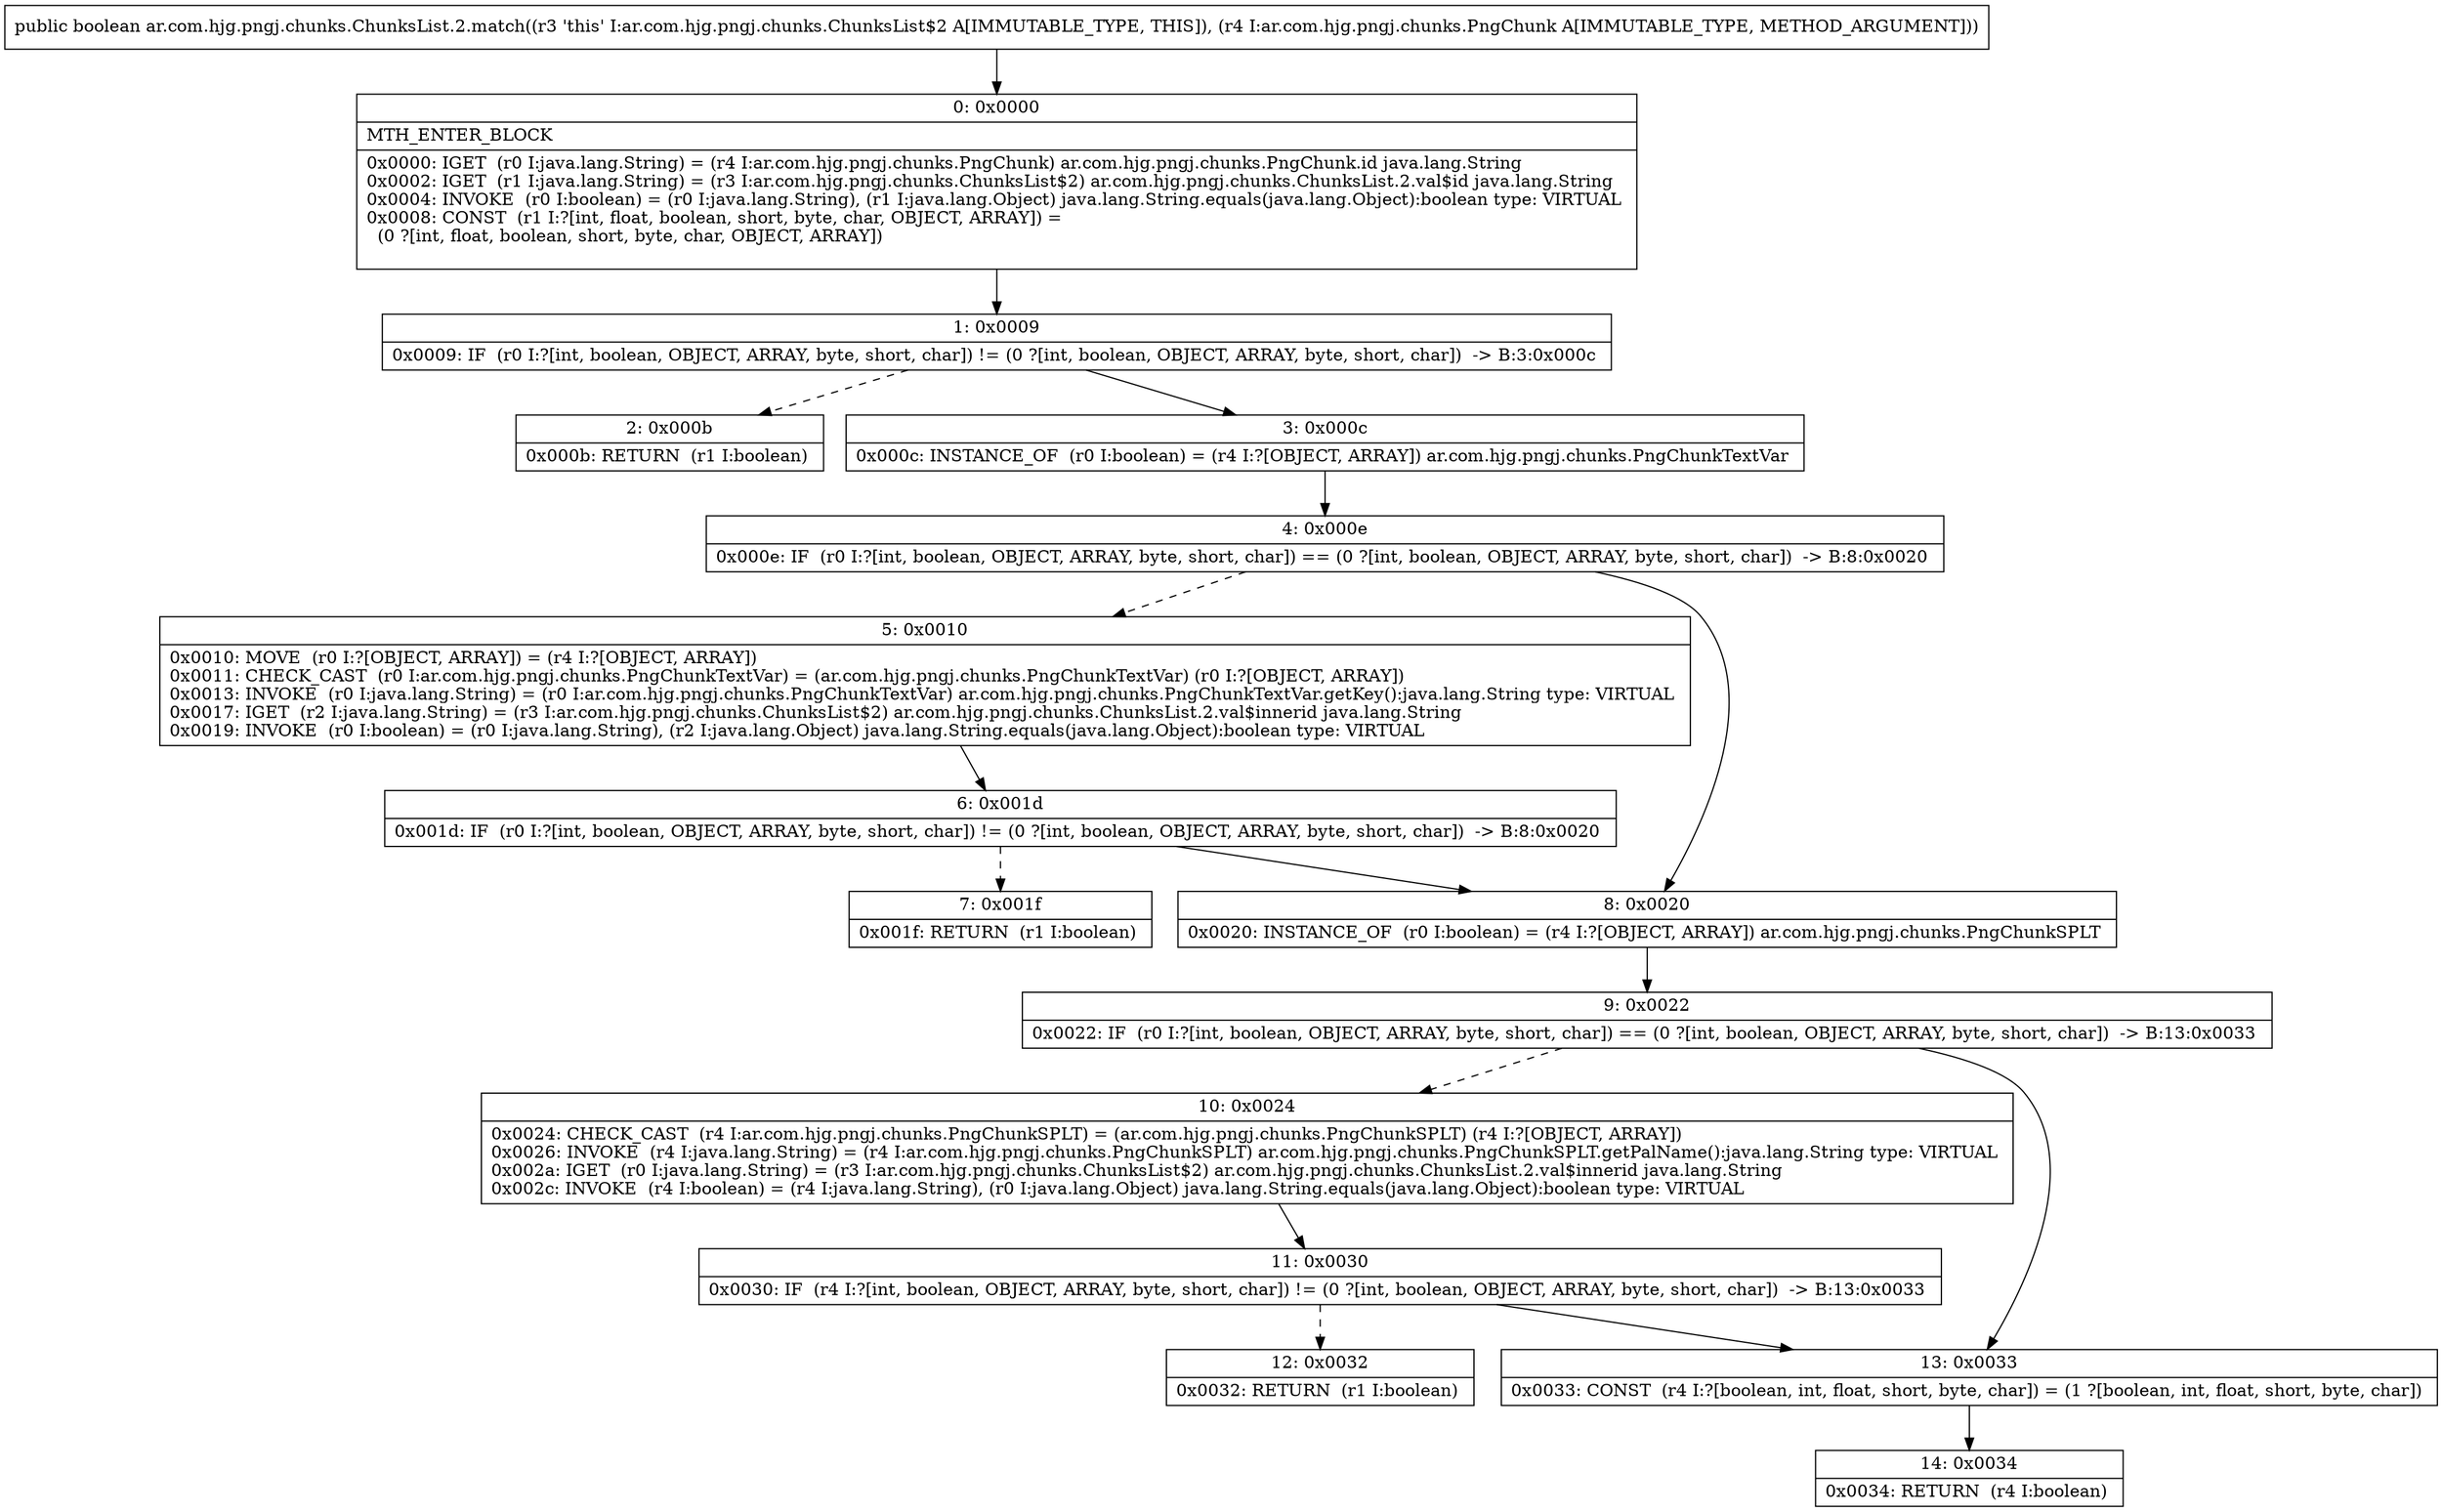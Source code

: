 digraph "CFG forar.com.hjg.pngj.chunks.ChunksList.2.match(Lar\/com\/hjg\/pngj\/chunks\/PngChunk;)Z" {
Node_0 [shape=record,label="{0\:\ 0x0000|MTH_ENTER_BLOCK\l|0x0000: IGET  (r0 I:java.lang.String) = (r4 I:ar.com.hjg.pngj.chunks.PngChunk) ar.com.hjg.pngj.chunks.PngChunk.id java.lang.String \l0x0002: IGET  (r1 I:java.lang.String) = (r3 I:ar.com.hjg.pngj.chunks.ChunksList$2) ar.com.hjg.pngj.chunks.ChunksList.2.val$id java.lang.String \l0x0004: INVOKE  (r0 I:boolean) = (r0 I:java.lang.String), (r1 I:java.lang.Object) java.lang.String.equals(java.lang.Object):boolean type: VIRTUAL \l0x0008: CONST  (r1 I:?[int, float, boolean, short, byte, char, OBJECT, ARRAY]) = \l  (0 ?[int, float, boolean, short, byte, char, OBJECT, ARRAY])\l \l}"];
Node_1 [shape=record,label="{1\:\ 0x0009|0x0009: IF  (r0 I:?[int, boolean, OBJECT, ARRAY, byte, short, char]) != (0 ?[int, boolean, OBJECT, ARRAY, byte, short, char])  \-\> B:3:0x000c \l}"];
Node_2 [shape=record,label="{2\:\ 0x000b|0x000b: RETURN  (r1 I:boolean) \l}"];
Node_3 [shape=record,label="{3\:\ 0x000c|0x000c: INSTANCE_OF  (r0 I:boolean) = (r4 I:?[OBJECT, ARRAY]) ar.com.hjg.pngj.chunks.PngChunkTextVar \l}"];
Node_4 [shape=record,label="{4\:\ 0x000e|0x000e: IF  (r0 I:?[int, boolean, OBJECT, ARRAY, byte, short, char]) == (0 ?[int, boolean, OBJECT, ARRAY, byte, short, char])  \-\> B:8:0x0020 \l}"];
Node_5 [shape=record,label="{5\:\ 0x0010|0x0010: MOVE  (r0 I:?[OBJECT, ARRAY]) = (r4 I:?[OBJECT, ARRAY]) \l0x0011: CHECK_CAST  (r0 I:ar.com.hjg.pngj.chunks.PngChunkTextVar) = (ar.com.hjg.pngj.chunks.PngChunkTextVar) (r0 I:?[OBJECT, ARRAY]) \l0x0013: INVOKE  (r0 I:java.lang.String) = (r0 I:ar.com.hjg.pngj.chunks.PngChunkTextVar) ar.com.hjg.pngj.chunks.PngChunkTextVar.getKey():java.lang.String type: VIRTUAL \l0x0017: IGET  (r2 I:java.lang.String) = (r3 I:ar.com.hjg.pngj.chunks.ChunksList$2) ar.com.hjg.pngj.chunks.ChunksList.2.val$innerid java.lang.String \l0x0019: INVOKE  (r0 I:boolean) = (r0 I:java.lang.String), (r2 I:java.lang.Object) java.lang.String.equals(java.lang.Object):boolean type: VIRTUAL \l}"];
Node_6 [shape=record,label="{6\:\ 0x001d|0x001d: IF  (r0 I:?[int, boolean, OBJECT, ARRAY, byte, short, char]) != (0 ?[int, boolean, OBJECT, ARRAY, byte, short, char])  \-\> B:8:0x0020 \l}"];
Node_7 [shape=record,label="{7\:\ 0x001f|0x001f: RETURN  (r1 I:boolean) \l}"];
Node_8 [shape=record,label="{8\:\ 0x0020|0x0020: INSTANCE_OF  (r0 I:boolean) = (r4 I:?[OBJECT, ARRAY]) ar.com.hjg.pngj.chunks.PngChunkSPLT \l}"];
Node_9 [shape=record,label="{9\:\ 0x0022|0x0022: IF  (r0 I:?[int, boolean, OBJECT, ARRAY, byte, short, char]) == (0 ?[int, boolean, OBJECT, ARRAY, byte, short, char])  \-\> B:13:0x0033 \l}"];
Node_10 [shape=record,label="{10\:\ 0x0024|0x0024: CHECK_CAST  (r4 I:ar.com.hjg.pngj.chunks.PngChunkSPLT) = (ar.com.hjg.pngj.chunks.PngChunkSPLT) (r4 I:?[OBJECT, ARRAY]) \l0x0026: INVOKE  (r4 I:java.lang.String) = (r4 I:ar.com.hjg.pngj.chunks.PngChunkSPLT) ar.com.hjg.pngj.chunks.PngChunkSPLT.getPalName():java.lang.String type: VIRTUAL \l0x002a: IGET  (r0 I:java.lang.String) = (r3 I:ar.com.hjg.pngj.chunks.ChunksList$2) ar.com.hjg.pngj.chunks.ChunksList.2.val$innerid java.lang.String \l0x002c: INVOKE  (r4 I:boolean) = (r4 I:java.lang.String), (r0 I:java.lang.Object) java.lang.String.equals(java.lang.Object):boolean type: VIRTUAL \l}"];
Node_11 [shape=record,label="{11\:\ 0x0030|0x0030: IF  (r4 I:?[int, boolean, OBJECT, ARRAY, byte, short, char]) != (0 ?[int, boolean, OBJECT, ARRAY, byte, short, char])  \-\> B:13:0x0033 \l}"];
Node_12 [shape=record,label="{12\:\ 0x0032|0x0032: RETURN  (r1 I:boolean) \l}"];
Node_13 [shape=record,label="{13\:\ 0x0033|0x0033: CONST  (r4 I:?[boolean, int, float, short, byte, char]) = (1 ?[boolean, int, float, short, byte, char]) \l}"];
Node_14 [shape=record,label="{14\:\ 0x0034|0x0034: RETURN  (r4 I:boolean) \l}"];
MethodNode[shape=record,label="{public boolean ar.com.hjg.pngj.chunks.ChunksList.2.match((r3 'this' I:ar.com.hjg.pngj.chunks.ChunksList$2 A[IMMUTABLE_TYPE, THIS]), (r4 I:ar.com.hjg.pngj.chunks.PngChunk A[IMMUTABLE_TYPE, METHOD_ARGUMENT])) }"];
MethodNode -> Node_0;
Node_0 -> Node_1;
Node_1 -> Node_2[style=dashed];
Node_1 -> Node_3;
Node_3 -> Node_4;
Node_4 -> Node_5[style=dashed];
Node_4 -> Node_8;
Node_5 -> Node_6;
Node_6 -> Node_7[style=dashed];
Node_6 -> Node_8;
Node_8 -> Node_9;
Node_9 -> Node_10[style=dashed];
Node_9 -> Node_13;
Node_10 -> Node_11;
Node_11 -> Node_12[style=dashed];
Node_11 -> Node_13;
Node_13 -> Node_14;
}

